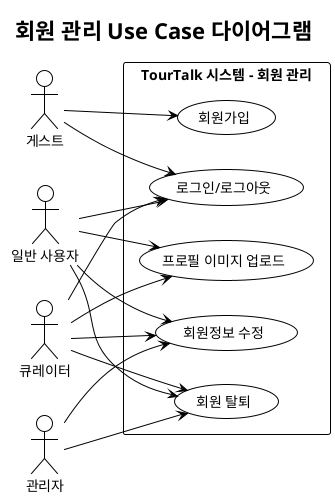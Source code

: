 @startuml
!theme plain

title 회원 관리 Use Case 다이어그램

left to right direction

' 액터 정의
:게스트: as Guest
:일반 사용자: as User
:큐레이터: as Curator
:관리자: as Admin

' 시스템 경계
rectangle "TourTalk 시스템 - 회원 관리" {
    usecase "회원가입" as UC1
    usecase "로그인/로그아웃" as UC2
    usecase "회원정보 수정" as UC3
    usecase "프로필 이미지 업로드" as UC4
    usecase "회원 탈퇴" as UC5
}

' 게스트 관계
Guest --> UC1
Guest --> UC2

' 일반 사용자 관계
User --> UC2
User --> UC3
User --> UC4
User --> UC5

' 큐레이터 관계
Curator --> UC2
Curator --> UC3
Curator --> UC4
Curator --> UC5

' 관리자 관계
Admin --> UC3
Admin --> UC5

@enduml